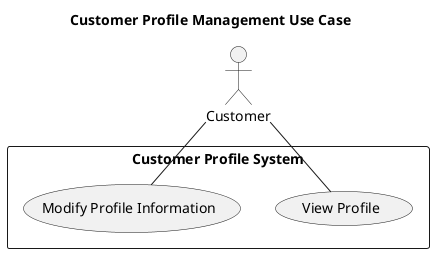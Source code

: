 @startuml
title Customer Profile Management Use Case

actor "Customer" as Customer

rectangle "Customer Profile System" {
    usecase "View Profile"
    usecase "Modify Profile Information"
}

Customer -- "View Profile"
Customer -- "Modify Profile Information"

@enduml
